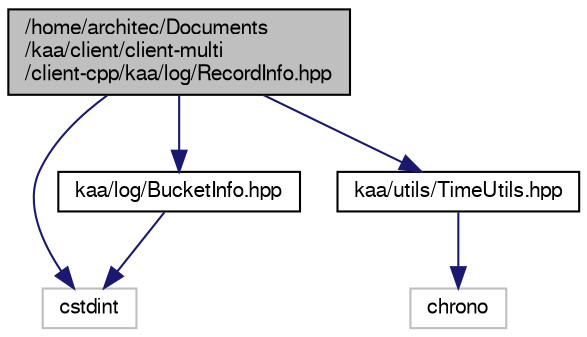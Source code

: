 digraph "/home/architec/Documents/kaa/client/client-multi/client-cpp/kaa/log/RecordInfo.hpp"
{
  bgcolor="transparent";
  edge [fontname="FreeSans",fontsize="10",labelfontname="FreeSans",labelfontsize="10"];
  node [fontname="FreeSans",fontsize="10",shape=record];
  Node1 [label="/home/architec/Documents\l/kaa/client/client-multi\l/client-cpp/kaa/log/RecordInfo.hpp",height=0.2,width=0.4,color="black", fillcolor="grey75", style="filled" fontcolor="black"];
  Node1 -> Node2 [color="midnightblue",fontsize="10",style="solid",fontname="FreeSans"];
  Node2 [label="cstdint",height=0.2,width=0.4,color="grey75"];
  Node1 -> Node3 [color="midnightblue",fontsize="10",style="solid",fontname="FreeSans"];
  Node3 [label="kaa/log/BucketInfo.hpp",height=0.2,width=0.4,color="black",URL="$BucketInfo_8hpp.html"];
  Node3 -> Node2 [color="midnightblue",fontsize="10",style="solid",fontname="FreeSans"];
  Node1 -> Node4 [color="midnightblue",fontsize="10",style="solid",fontname="FreeSans"];
  Node4 [label="kaa/utils/TimeUtils.hpp",height=0.2,width=0.4,color="black",URL="$TimeUtils_8hpp.html"];
  Node4 -> Node5 [color="midnightblue",fontsize="10",style="solid",fontname="FreeSans"];
  Node5 [label="chrono",height=0.2,width=0.4,color="grey75"];
}
